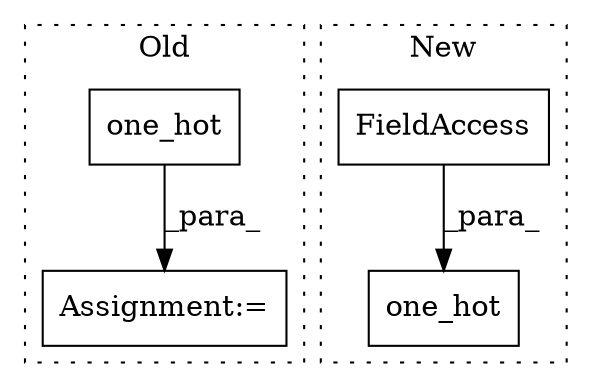 digraph G {
subgraph cluster0 {
1 [label="one_hot" a="32" s="36905,36948" l="8,1" shape="box"];
3 [label="Assignment:=" a="7" s="36893" l="1" shape="box"];
label = "Old";
style="dotted";
}
subgraph cluster1 {
2 [label="one_hot" a="32" s="38295,38348" l="8,1" shape="box"];
4 [label="FieldAccess" a="22" s="38322" l="26" shape="box"];
label = "New";
style="dotted";
}
1 -> 3 [label="_para_"];
4 -> 2 [label="_para_"];
}